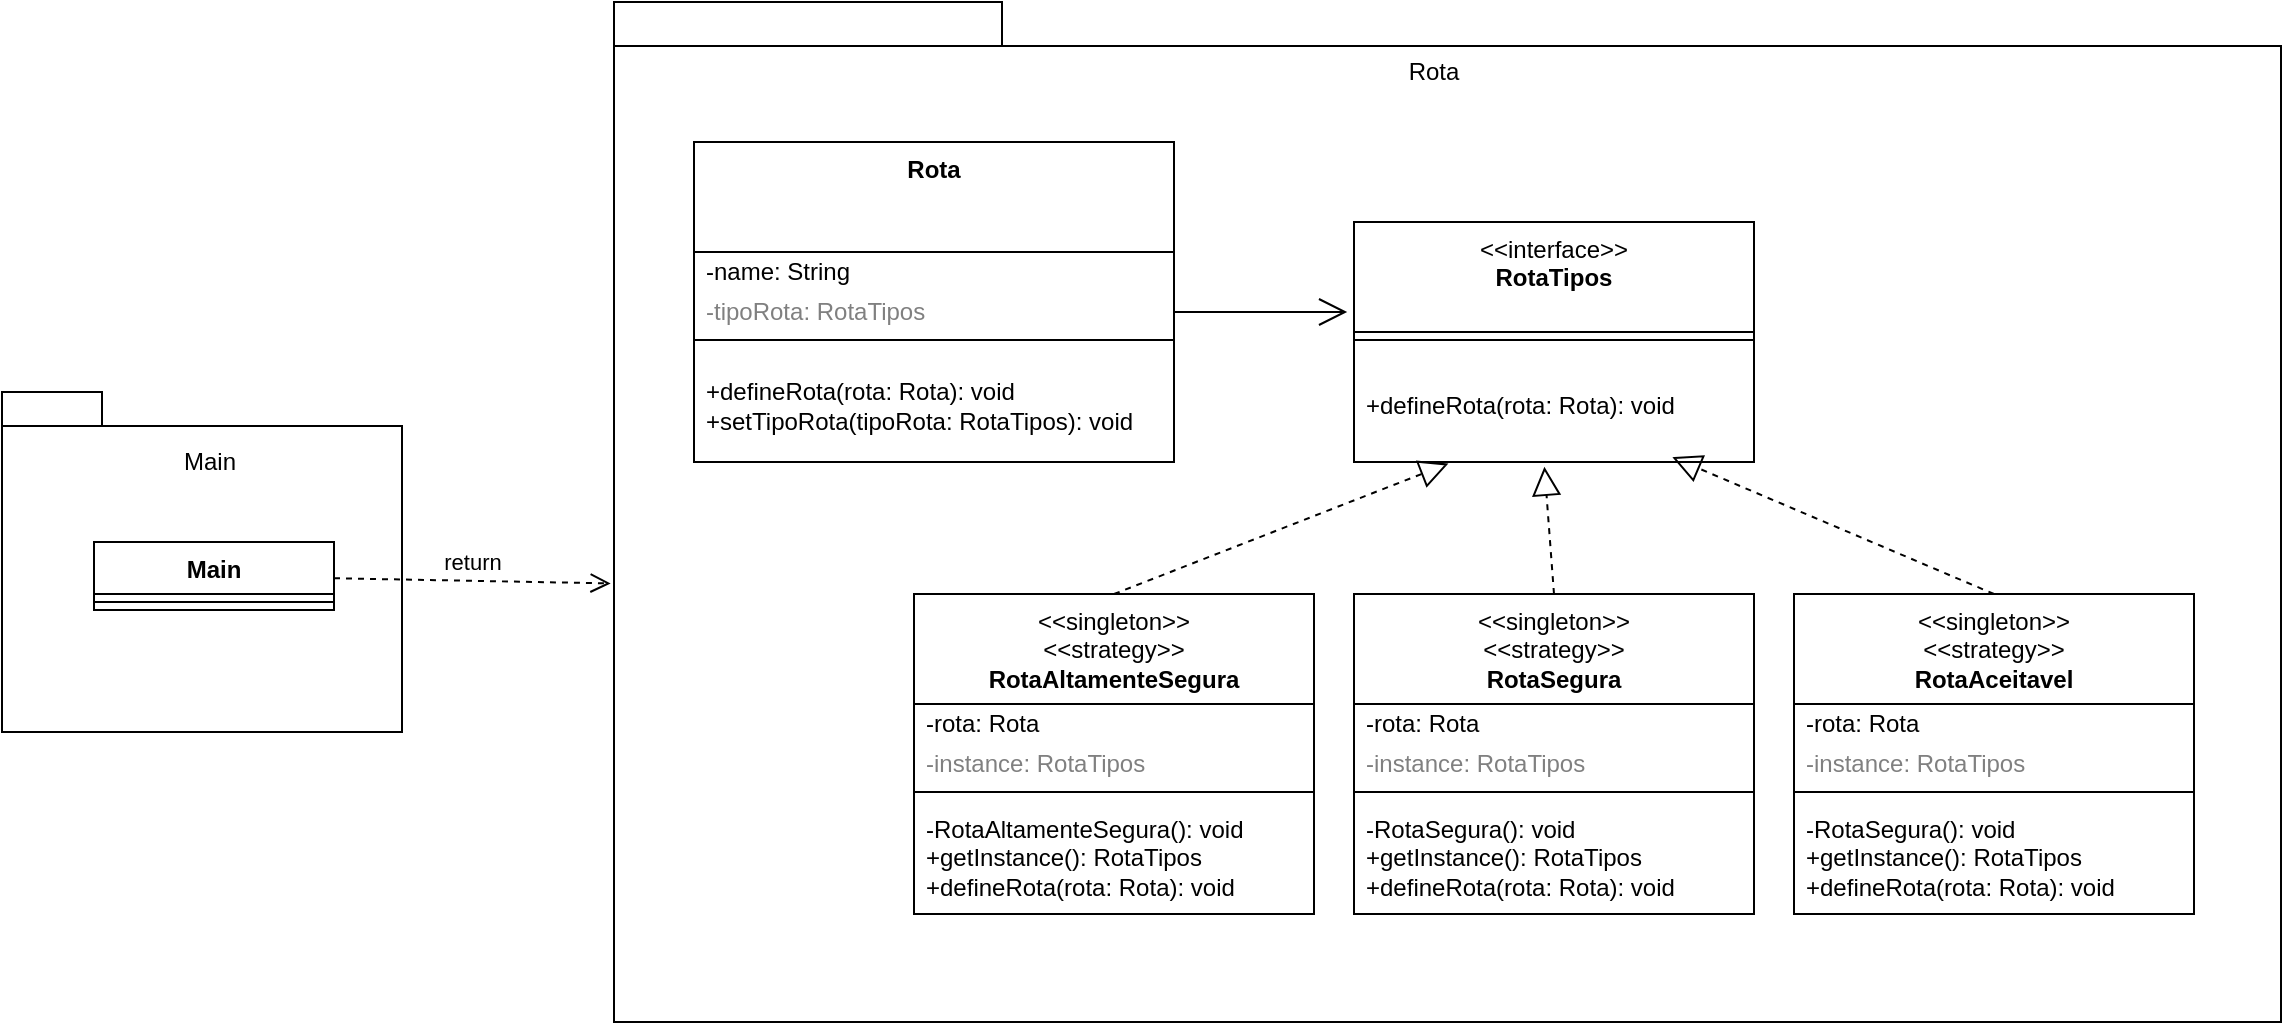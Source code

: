 <mxfile version="26.2.14">
  <diagram id="9dz5sb5SBZYltHxH7ovr" name="Exercicio Rota">
    <mxGraphModel dx="1389" dy="703" grid="0" gridSize="10" guides="1" tooltips="1" connect="1" arrows="1" fold="1" page="0" pageScale="1" pageWidth="827" pageHeight="1169" math="0" shadow="0">
      <root>
        <mxCell id="0" />
        <mxCell id="1" parent="0" />
        <mxCell id="UA7WcanQbPNIiQp98Nrz-18" value="&amp;lt;&amp;lt;singleton&amp;gt;&amp;gt;&lt;div&gt;&amp;lt;&amp;lt;strategy&amp;gt;&amp;gt;&lt;br&gt;&lt;b&gt;RotaAltamenteSegura&lt;/b&gt;&lt;br&gt;&lt;/div&gt;" style="swimlane;fontStyle=0;align=center;verticalAlign=top;childLayout=stackLayout;horizontal=1;startSize=55;horizontalStack=0;resizeParent=1;resizeParentMax=0;resizeLast=0;collapsible=0;marginBottom=0;html=1;whiteSpace=wrap;" vertex="1" parent="1">
          <mxGeometry x="721" y="510" width="200" height="160" as="geometry" />
        </mxCell>
        <mxCell id="UA7WcanQbPNIiQp98Nrz-20" value="-rota: Rota" style="text;html=1;strokeColor=none;fillColor=none;align=left;verticalAlign=middle;spacingLeft=4;spacingRight=4;overflow=hidden;rotatable=0;points=[[0,0.5],[1,0.5]];portConstraint=eastwest;whiteSpace=wrap;" vertex="1" parent="UA7WcanQbPNIiQp98Nrz-18">
          <mxGeometry y="55" width="200" height="20" as="geometry" />
        </mxCell>
        <mxCell id="UA7WcanQbPNIiQp98Nrz-21" value="-instance: RotaTipos" style="text;html=1;strokeColor=none;fillColor=none;align=left;verticalAlign=middle;spacingLeft=4;spacingRight=4;overflow=hidden;rotatable=0;points=[[0,0.5],[1,0.5]];portConstraint=eastwest;fontColor=#808080;whiteSpace=wrap;" vertex="1" parent="UA7WcanQbPNIiQp98Nrz-18">
          <mxGeometry y="75" width="200" height="20" as="geometry" />
        </mxCell>
        <mxCell id="UA7WcanQbPNIiQp98Nrz-23" value="" style="line;strokeWidth=1;fillColor=none;align=left;verticalAlign=middle;spacingTop=-1;spacingLeft=3;spacingRight=3;rotatable=0;labelPosition=right;points=[];portConstraint=eastwest;" vertex="1" parent="UA7WcanQbPNIiQp98Nrz-18">
          <mxGeometry y="95" width="200" height="8" as="geometry" />
        </mxCell>
        <mxCell id="UA7WcanQbPNIiQp98Nrz-25" value="-RotaAltamenteSegura(): void&lt;div&gt;+getInstance(): RotaTipos&lt;/div&gt;&lt;div&gt;+defineRota(rota: Rota): void&lt;/div&gt;" style="text;html=1;strokeColor=none;fillColor=none;align=left;verticalAlign=middle;spacingLeft=4;spacingRight=4;overflow=hidden;rotatable=0;points=[[0,0.5],[1,0.5]];portConstraint=eastwest;whiteSpace=wrap;" vertex="1" parent="UA7WcanQbPNIiQp98Nrz-18">
          <mxGeometry y="103" width="200" height="57" as="geometry" />
        </mxCell>
        <mxCell id="UA7WcanQbPNIiQp98Nrz-26" value="&amp;lt;&amp;lt;singleton&amp;gt;&amp;gt;&lt;div&gt;&amp;lt;&amp;lt;strategy&amp;gt;&amp;gt;&lt;br&gt;&lt;b&gt;RotaSegura&lt;/b&gt;&lt;br&gt;&lt;/div&gt;" style="swimlane;fontStyle=0;align=center;verticalAlign=top;childLayout=stackLayout;horizontal=1;startSize=55;horizontalStack=0;resizeParent=1;resizeParentMax=0;resizeLast=0;collapsible=0;marginBottom=0;html=1;whiteSpace=wrap;" vertex="1" parent="1">
          <mxGeometry x="941" y="510" width="200" height="160" as="geometry" />
        </mxCell>
        <mxCell id="UA7WcanQbPNIiQp98Nrz-27" value="-rota: Rota" style="text;html=1;strokeColor=none;fillColor=none;align=left;verticalAlign=middle;spacingLeft=4;spacingRight=4;overflow=hidden;rotatable=0;points=[[0,0.5],[1,0.5]];portConstraint=eastwest;whiteSpace=wrap;" vertex="1" parent="UA7WcanQbPNIiQp98Nrz-26">
          <mxGeometry y="55" width="200" height="20" as="geometry" />
        </mxCell>
        <mxCell id="UA7WcanQbPNIiQp98Nrz-28" value="-instance: RotaTipos" style="text;html=1;strokeColor=none;fillColor=none;align=left;verticalAlign=middle;spacingLeft=4;spacingRight=4;overflow=hidden;rotatable=0;points=[[0,0.5],[1,0.5]];portConstraint=eastwest;fontColor=#808080;whiteSpace=wrap;" vertex="1" parent="UA7WcanQbPNIiQp98Nrz-26">
          <mxGeometry y="75" width="200" height="20" as="geometry" />
        </mxCell>
        <mxCell id="UA7WcanQbPNIiQp98Nrz-29" value="" style="line;strokeWidth=1;fillColor=none;align=left;verticalAlign=middle;spacingTop=-1;spacingLeft=3;spacingRight=3;rotatable=0;labelPosition=right;points=[];portConstraint=eastwest;" vertex="1" parent="UA7WcanQbPNIiQp98Nrz-26">
          <mxGeometry y="95" width="200" height="8" as="geometry" />
        </mxCell>
        <mxCell id="UA7WcanQbPNIiQp98Nrz-30" value="-RotaSegura(): void&lt;div&gt;+getInstance(): RotaTipos&lt;/div&gt;&lt;div&gt;+defineRota(rota: Rota): void&lt;/div&gt;" style="text;html=1;strokeColor=none;fillColor=none;align=left;verticalAlign=middle;spacingLeft=4;spacingRight=4;overflow=hidden;rotatable=0;points=[[0,0.5],[1,0.5]];portConstraint=eastwest;whiteSpace=wrap;" vertex="1" parent="UA7WcanQbPNIiQp98Nrz-26">
          <mxGeometry y="103" width="200" height="57" as="geometry" />
        </mxCell>
        <mxCell id="UA7WcanQbPNIiQp98Nrz-31" value="&amp;lt;&amp;lt;singleton&amp;gt;&amp;gt;&lt;div&gt;&amp;lt;&amp;lt;strategy&amp;gt;&amp;gt;&lt;br&gt;&lt;b&gt;RotaAceitavel&lt;/b&gt;&lt;br&gt;&lt;/div&gt;" style="swimlane;fontStyle=0;align=center;verticalAlign=top;childLayout=stackLayout;horizontal=1;startSize=55;horizontalStack=0;resizeParent=1;resizeParentMax=0;resizeLast=0;collapsible=0;marginBottom=0;html=1;whiteSpace=wrap;" vertex="1" parent="1">
          <mxGeometry x="1161" y="510" width="200" height="160" as="geometry" />
        </mxCell>
        <mxCell id="UA7WcanQbPNIiQp98Nrz-32" value="-rota: Rota" style="text;html=1;strokeColor=none;fillColor=none;align=left;verticalAlign=middle;spacingLeft=4;spacingRight=4;overflow=hidden;rotatable=0;points=[[0,0.5],[1,0.5]];portConstraint=eastwest;whiteSpace=wrap;" vertex="1" parent="UA7WcanQbPNIiQp98Nrz-31">
          <mxGeometry y="55" width="200" height="20" as="geometry" />
        </mxCell>
        <mxCell id="UA7WcanQbPNIiQp98Nrz-33" value="-instance: RotaTipos" style="text;html=1;strokeColor=none;fillColor=none;align=left;verticalAlign=middle;spacingLeft=4;spacingRight=4;overflow=hidden;rotatable=0;points=[[0,0.5],[1,0.5]];portConstraint=eastwest;fontColor=#808080;whiteSpace=wrap;" vertex="1" parent="UA7WcanQbPNIiQp98Nrz-31">
          <mxGeometry y="75" width="200" height="20" as="geometry" />
        </mxCell>
        <mxCell id="UA7WcanQbPNIiQp98Nrz-34" value="" style="line;strokeWidth=1;fillColor=none;align=left;verticalAlign=middle;spacingTop=-1;spacingLeft=3;spacingRight=3;rotatable=0;labelPosition=right;points=[];portConstraint=eastwest;" vertex="1" parent="UA7WcanQbPNIiQp98Nrz-31">
          <mxGeometry y="95" width="200" height="8" as="geometry" />
        </mxCell>
        <mxCell id="UA7WcanQbPNIiQp98Nrz-35" value="-RotaSegura(): void&lt;div&gt;+getInstance(): RotaTipos&lt;/div&gt;&lt;div&gt;+defineRota(rota: Rota): void&lt;/div&gt;" style="text;html=1;strokeColor=none;fillColor=none;align=left;verticalAlign=middle;spacingLeft=4;spacingRight=4;overflow=hidden;rotatable=0;points=[[0,0.5],[1,0.5]];portConstraint=eastwest;whiteSpace=wrap;" vertex="1" parent="UA7WcanQbPNIiQp98Nrz-31">
          <mxGeometry y="103" width="200" height="57" as="geometry" />
        </mxCell>
        <mxCell id="UA7WcanQbPNIiQp98Nrz-36" value="&amp;lt;&amp;lt;interface&amp;gt;&amp;gt;&lt;div&gt;&lt;b&gt;RotaTipos&lt;/b&gt;&lt;br&gt;&lt;/div&gt;" style="swimlane;fontStyle=0;align=center;verticalAlign=top;childLayout=stackLayout;horizontal=1;startSize=55;horizontalStack=0;resizeParent=1;resizeParentMax=0;resizeLast=0;collapsible=0;marginBottom=0;html=1;whiteSpace=wrap;" vertex="1" parent="1">
          <mxGeometry x="941" y="324" width="200" height="120" as="geometry" />
        </mxCell>
        <mxCell id="UA7WcanQbPNIiQp98Nrz-39" value="" style="line;strokeWidth=1;fillColor=none;align=left;verticalAlign=middle;spacingTop=-1;spacingLeft=3;spacingRight=3;rotatable=0;labelPosition=right;points=[];portConstraint=eastwest;" vertex="1" parent="UA7WcanQbPNIiQp98Nrz-36">
          <mxGeometry y="55" width="200" height="8" as="geometry" />
        </mxCell>
        <mxCell id="UA7WcanQbPNIiQp98Nrz-40" value="+defineRota(rota: Rota): void" style="text;html=1;strokeColor=none;fillColor=none;align=left;verticalAlign=middle;spacingLeft=4;spacingRight=4;overflow=hidden;rotatable=0;points=[[0,0.5],[1,0.5]];portConstraint=eastwest;whiteSpace=wrap;" vertex="1" parent="UA7WcanQbPNIiQp98Nrz-36">
          <mxGeometry y="63" width="200" height="57" as="geometry" />
        </mxCell>
        <mxCell id="UA7WcanQbPNIiQp98Nrz-41" value="" style="endArrow=block;dashed=1;endFill=0;endSize=12;html=1;rounded=0;exitX=0.5;exitY=0;exitDx=0;exitDy=0;entryX=0.236;entryY=1.014;entryDx=0;entryDy=0;entryPerimeter=0;" edge="1" parent="1" source="UA7WcanQbPNIiQp98Nrz-18" target="UA7WcanQbPNIiQp98Nrz-40">
          <mxGeometry width="160" relative="1" as="geometry">
            <mxPoint x="951" y="304" as="sourcePoint" />
            <mxPoint x="1111" y="304" as="targetPoint" />
          </mxGeometry>
        </mxCell>
        <mxCell id="UA7WcanQbPNIiQp98Nrz-42" value="" style="endArrow=block;dashed=1;endFill=0;endSize=12;html=1;rounded=0;exitX=0.5;exitY=0;exitDx=0;exitDy=0;entryX=0.476;entryY=1.042;entryDx=0;entryDy=0;entryPerimeter=0;" edge="1" parent="1" source="UA7WcanQbPNIiQp98Nrz-26" target="UA7WcanQbPNIiQp98Nrz-40">
          <mxGeometry width="160" relative="1" as="geometry">
            <mxPoint x="951" y="304" as="sourcePoint" />
            <mxPoint x="1111" y="304" as="targetPoint" />
          </mxGeometry>
        </mxCell>
        <mxCell id="UA7WcanQbPNIiQp98Nrz-43" value="" style="endArrow=block;dashed=1;endFill=0;endSize=12;html=1;rounded=0;exitX=0.5;exitY=0;exitDx=0;exitDy=0;entryX=0.796;entryY=0.958;entryDx=0;entryDy=0;entryPerimeter=0;" edge="1" parent="1" source="UA7WcanQbPNIiQp98Nrz-31" target="UA7WcanQbPNIiQp98Nrz-40">
          <mxGeometry width="160" relative="1" as="geometry">
            <mxPoint x="951" y="304" as="sourcePoint" />
            <mxPoint x="1111" y="304" as="targetPoint" />
          </mxGeometry>
        </mxCell>
        <mxCell id="UA7WcanQbPNIiQp98Nrz-44" value="&lt;div&gt;&lt;b&gt;Rota&lt;/b&gt;&lt;br&gt;&lt;/div&gt;" style="swimlane;fontStyle=0;align=center;verticalAlign=top;childLayout=stackLayout;horizontal=1;startSize=55;horizontalStack=0;resizeParent=1;resizeParentMax=0;resizeLast=0;collapsible=0;marginBottom=0;html=1;whiteSpace=wrap;" vertex="1" parent="1">
          <mxGeometry x="611" y="284" width="240" height="160" as="geometry" />
        </mxCell>
        <mxCell id="UA7WcanQbPNIiQp98Nrz-45" value="-name: String" style="text;html=1;strokeColor=none;fillColor=none;align=left;verticalAlign=middle;spacingLeft=4;spacingRight=4;overflow=hidden;rotatable=0;points=[[0,0.5],[1,0.5]];portConstraint=eastwest;whiteSpace=wrap;" vertex="1" parent="UA7WcanQbPNIiQp98Nrz-44">
          <mxGeometry y="55" width="240" height="20" as="geometry" />
        </mxCell>
        <mxCell id="UA7WcanQbPNIiQp98Nrz-46" value="-tipoRota: RotaTipos" style="text;html=1;strokeColor=none;fillColor=none;align=left;verticalAlign=middle;spacingLeft=4;spacingRight=4;overflow=hidden;rotatable=0;points=[[0,0.5],[1,0.5]];portConstraint=eastwest;fontColor=#808080;whiteSpace=wrap;" vertex="1" parent="UA7WcanQbPNIiQp98Nrz-44">
          <mxGeometry y="75" width="240" height="20" as="geometry" />
        </mxCell>
        <mxCell id="UA7WcanQbPNIiQp98Nrz-47" value="" style="line;strokeWidth=1;fillColor=none;align=left;verticalAlign=middle;spacingTop=-1;spacingLeft=3;spacingRight=3;rotatable=0;labelPosition=right;points=[];portConstraint=eastwest;" vertex="1" parent="UA7WcanQbPNIiQp98Nrz-44">
          <mxGeometry y="95" width="240" height="8" as="geometry" />
        </mxCell>
        <mxCell id="UA7WcanQbPNIiQp98Nrz-48" value="+defineRota(rota: Rota): void&lt;div&gt;+setTipoRota(tipoRota: RotaTipos): void&lt;/div&gt;" style="text;html=1;strokeColor=none;fillColor=none;align=left;verticalAlign=middle;spacingLeft=4;spacingRight=4;overflow=hidden;rotatable=0;points=[[0,0.5],[1,0.5]];portConstraint=eastwest;whiteSpace=wrap;" vertex="1" parent="UA7WcanQbPNIiQp98Nrz-44">
          <mxGeometry y="103" width="240" height="57" as="geometry" />
        </mxCell>
        <mxCell id="UA7WcanQbPNIiQp98Nrz-49" value="" style="endArrow=open;endFill=1;endSize=12;html=1;rounded=0;exitX=1;exitY=0.5;exitDx=0;exitDy=0;entryX=-0.017;entryY=0.375;entryDx=0;entryDy=0;entryPerimeter=0;" edge="1" parent="1" source="UA7WcanQbPNIiQp98Nrz-46" target="UA7WcanQbPNIiQp98Nrz-36">
          <mxGeometry width="160" relative="1" as="geometry">
            <mxPoint x="491" y="344" as="sourcePoint" />
            <mxPoint x="651" y="344" as="targetPoint" />
          </mxGeometry>
        </mxCell>
        <mxCell id="cpINBzVbFvZ_R0JHmYdM-1" value="" style="shape=folder;fontStyle=1;spacingTop=10;tabWidth=194;tabHeight=22;tabPosition=left;html=1;rounded=0;shadow=0;comic=0;labelBackgroundColor=none;strokeWidth=1;fillColor=none;fontFamily=Verdana;fontSize=10;align=left;" vertex="1" parent="1">
          <mxGeometry x="571" y="214" width="833.5" height="510" as="geometry" />
        </mxCell>
        <mxCell id="cpINBzVbFvZ_R0JHmYdM-2" value="Rota" style="text;html=1;align=center;verticalAlign=middle;whiteSpace=wrap;rounded=0;" vertex="1" parent="1">
          <mxGeometry x="951" y="234" width="60" height="30" as="geometry" />
        </mxCell>
        <mxCell id="TlZQDy3cjBl1yQJxCo1U-1" value="" style="group" vertex="1" connectable="0" parent="1">
          <mxGeometry x="265" y="409" width="200" height="170" as="geometry" />
        </mxCell>
        <mxCell id="TlZQDy3cjBl1yQJxCo1U-2" value="" style="shape=folder;fontStyle=1;spacingTop=10;tabWidth=50;tabHeight=17;tabPosition=left;html=1;rounded=0;shadow=0;comic=0;labelBackgroundColor=none;strokeWidth=1;fontFamily=Verdana;fontSize=10;align=center;" vertex="1" parent="TlZQDy3cjBl1yQJxCo1U-1">
          <mxGeometry width="200" height="170" as="geometry" />
        </mxCell>
        <mxCell id="TlZQDy3cjBl1yQJxCo1U-4" value="Main" style="text;html=1;align=center;verticalAlign=middle;whiteSpace=wrap;rounded=0;" vertex="1" parent="TlZQDy3cjBl1yQJxCo1U-1">
          <mxGeometry x="74" y="20" width="60" height="30" as="geometry" />
        </mxCell>
        <mxCell id="TlZQDy3cjBl1yQJxCo1U-5" value="Main" style="swimlane;fontStyle=1;align=center;verticalAlign=top;childLayout=stackLayout;horizontal=1;startSize=26;horizontalStack=0;resizeParent=1;resizeParentMax=0;resizeLast=0;collapsible=1;marginBottom=0;whiteSpace=wrap;html=1;" vertex="1" parent="TlZQDy3cjBl1yQJxCo1U-1">
          <mxGeometry x="46" y="75" width="120" height="34" as="geometry" />
        </mxCell>
        <mxCell id="TlZQDy3cjBl1yQJxCo1U-9" value="" style="line;strokeWidth=1;fillColor=none;align=left;verticalAlign=middle;spacingTop=-1;spacingLeft=3;spacingRight=3;rotatable=0;labelPosition=right;points=[];portConstraint=eastwest;strokeColor=inherit;" vertex="1" parent="TlZQDy3cjBl1yQJxCo1U-5">
          <mxGeometry y="26" width="120" height="8" as="geometry" />
        </mxCell>
        <mxCell id="TlZQDy3cjBl1yQJxCo1U-10" value="return" style="html=1;verticalAlign=bottom;endArrow=open;dashed=1;endSize=8;curved=0;rounded=0;entryX=-0.002;entryY=0.57;entryDx=0;entryDy=0;entryPerimeter=0;" edge="1" parent="1" source="TlZQDy3cjBl1yQJxCo1U-5" target="cpINBzVbFvZ_R0JHmYdM-1">
          <mxGeometry relative="1" as="geometry">
            <mxPoint x="611" y="474" as="sourcePoint" />
            <mxPoint x="531" y="474" as="targetPoint" />
          </mxGeometry>
        </mxCell>
      </root>
    </mxGraphModel>
  </diagram>
</mxfile>
